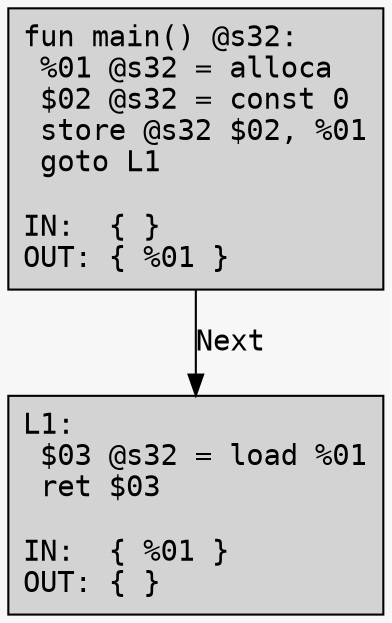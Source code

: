 digraph CFG {
	graph [fontname = "Monospace"];
	node  [fontname = "Monospace", shape=box, style=filled, margin=0.1];
	edge  [fontname = "Monospace"];
	bgcolor = "#f7f7f7";
	splines = false;

	L0 [label="fun main() @s32:\l %01 @s32 = alloca\l $02 @s32 = const 0\l store @s32 $02, %01\l goto L1\l\lIN:  { }\lOUT: { %01 }\l"];
	L0 -> L1 [label="Next"];
	L1 [label="L1:\l $03 @s32 = load %01\l ret $03\l\lIN:  { %01 }\lOUT: { }\l"];
}
